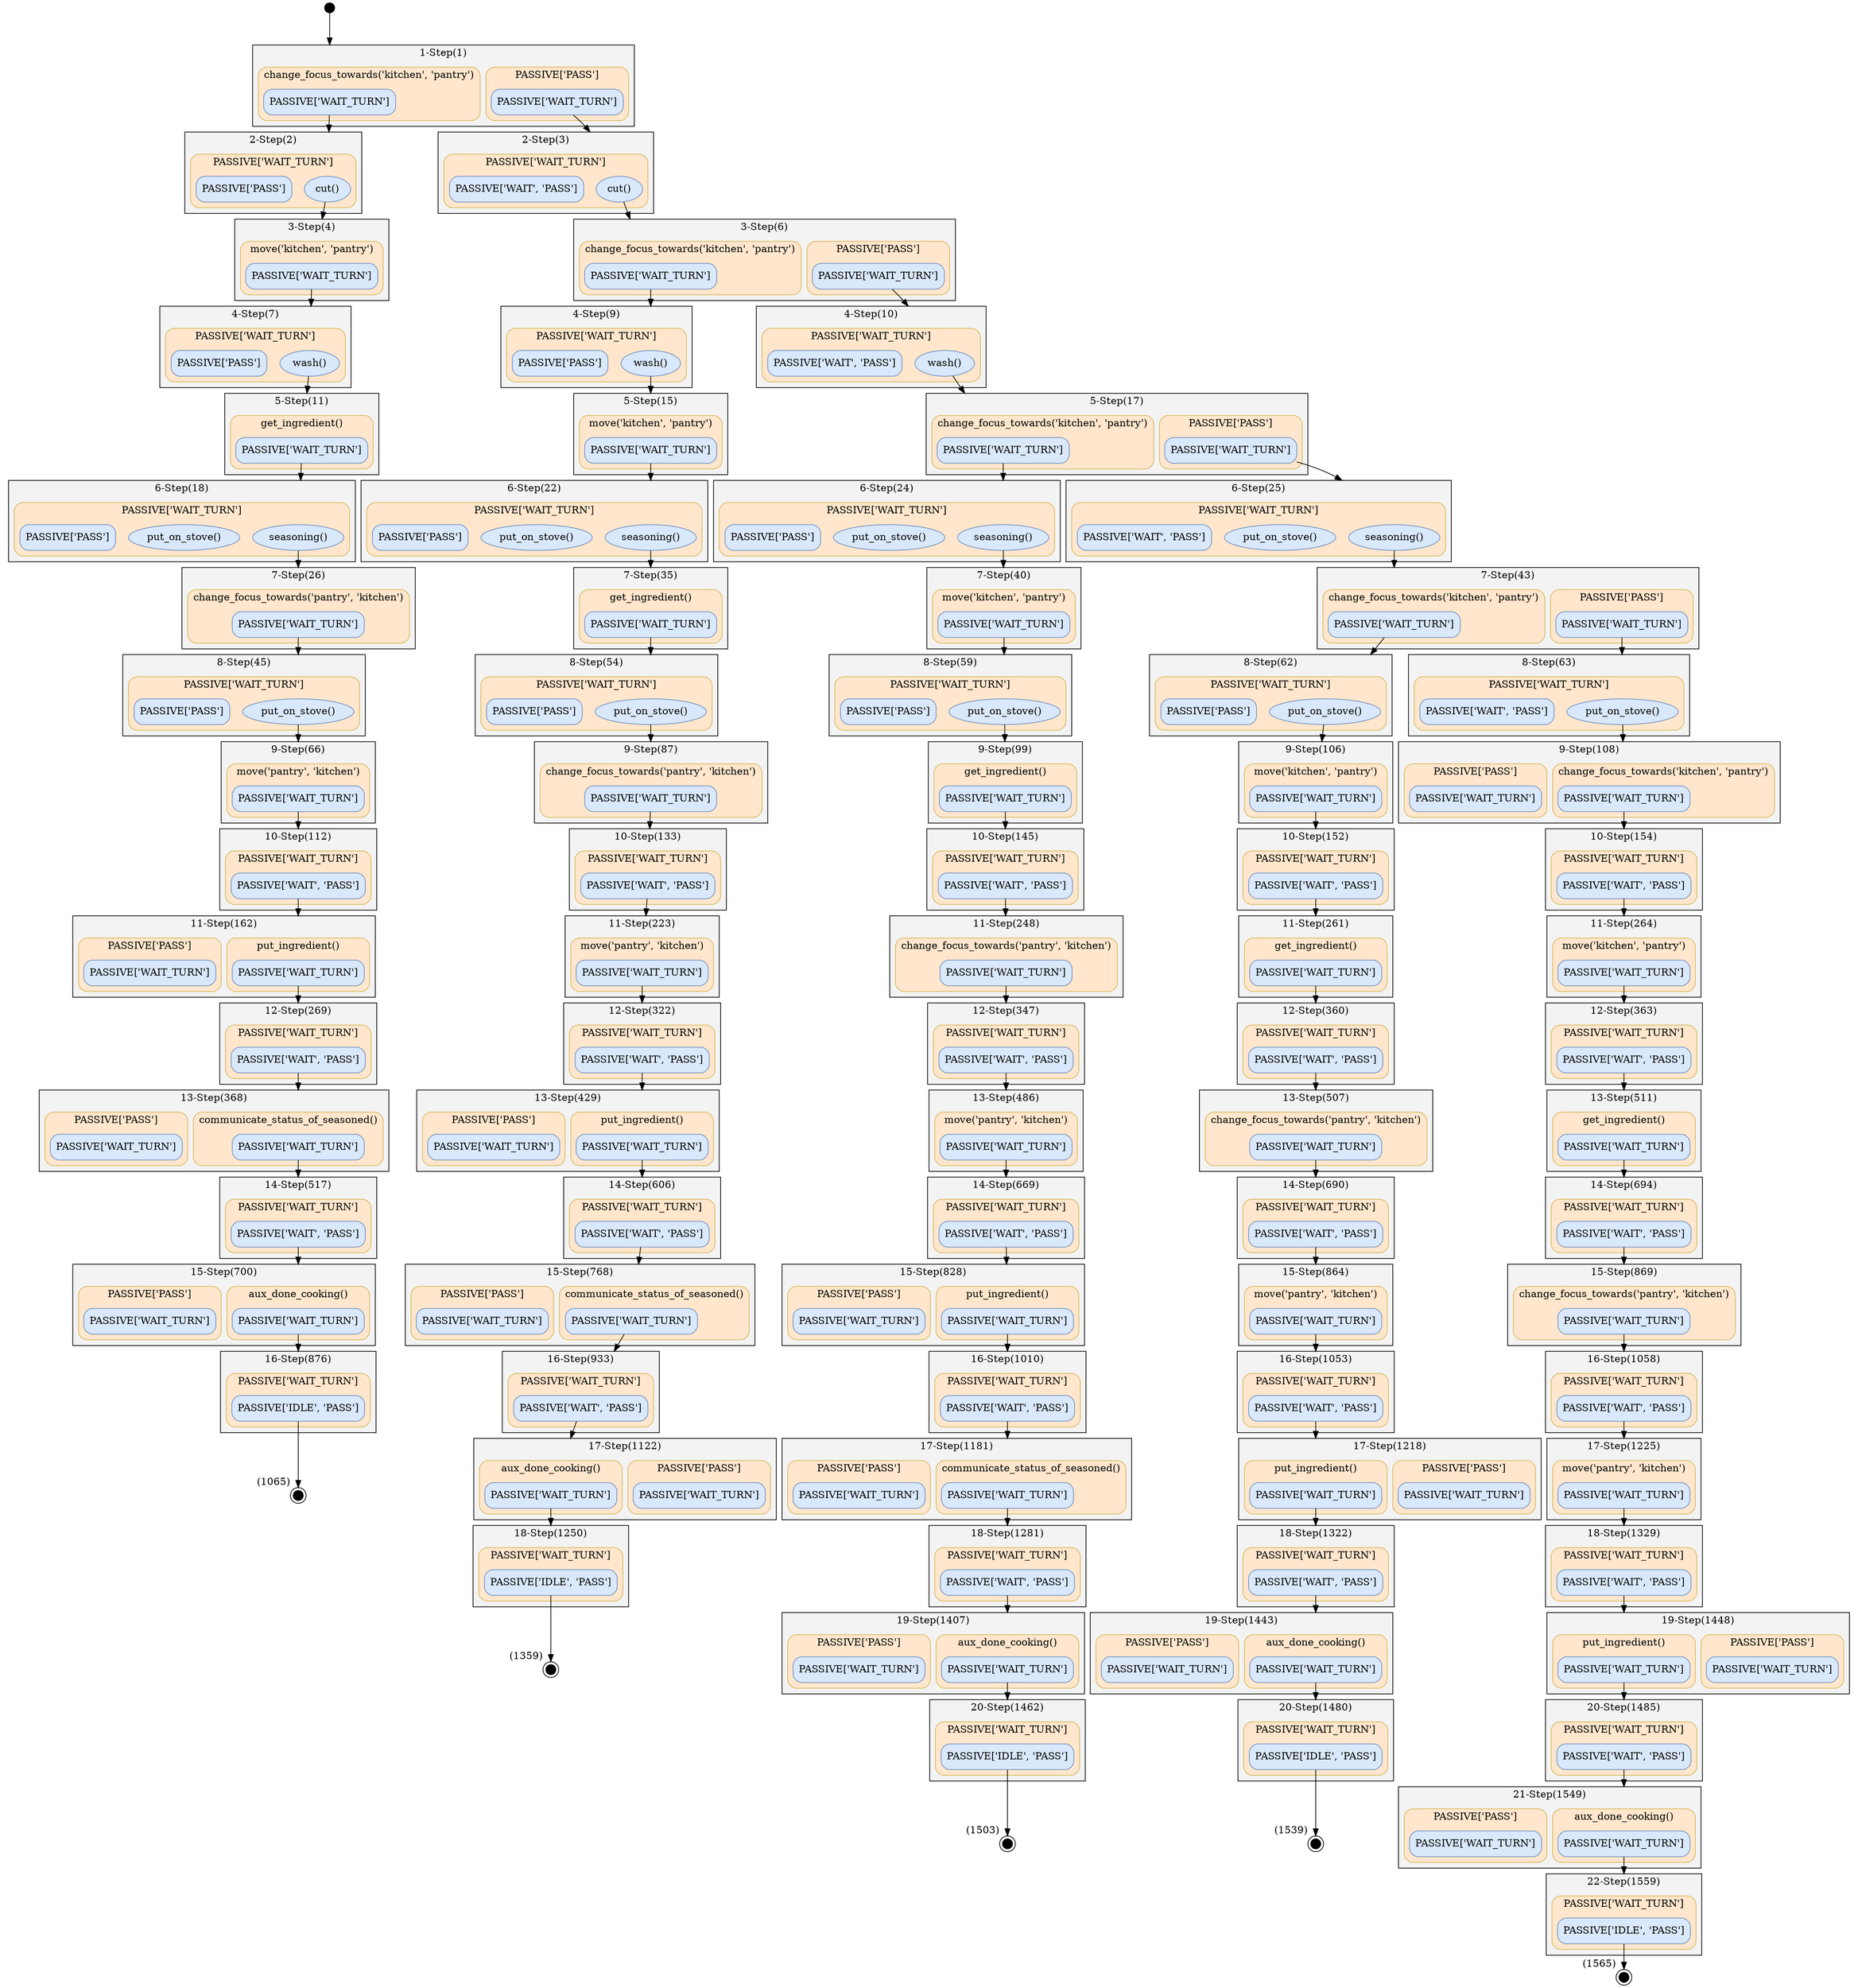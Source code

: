 digraph G {
	graph [nslimit=2 nslimit1=2 overlap=scale sep=5 splines=true]
	compound=true
	H3R2 [label="" color=black fixedsize=true shape=circle style=filled width=0.2]
	subgraph cluster_0 {
		bgcolor="#f3f3f3" label="1-Step(1)" style=solid
		subgraph cluster_1 {
			bgcolor="#FFE6CC" color="#D6B656" label="change_focus_towards('kitchen', 'pantry')" style=rounded
			H8R13 [label="PASSIVE['WAIT_TURN']" color="#6C8EBF" fillcolor="#DAE8FC" shape=box style="filled,solid,rounded"]
		}
		subgraph cluster_2 {
			bgcolor="#FFE6CC" color="#D6B656" label="PASSIVE['PASS']" style=rounded
			H14R13 [label="PASSIVE['WAIT_TURN']" color="#6C8EBF" fillcolor="#DAE8FC" shape=box style="filled,solid,rounded"]
		}
	}
	H3R2 -> H8R13 [lhead=cluster_0 minlen=2]
	subgraph cluster_3 {
		bgcolor="#f3f3f3" label="2-Step(2)" style=solid
		subgraph cluster_4 {
			bgcolor="#FFE6CC" color="#D6B656" label="PASSIVE['WAIT_TURN']" style=rounded
			H20R17 [label="cut()" color="#6C8EBF" fillcolor="#DAE8FC" shape=ellipse style="filled,solid,rounded"]
			H20R21 [label="PASSIVE['PASS']" color="#6C8EBF" fillcolor="#DAE8FC" shape=box style="filled,solid,rounded"]
		}
	}
	H8R13 -> H20R17 [lhead=cluster_3]
	subgraph cluster_5 {
		bgcolor="#f3f3f3" label="2-Step(3)" style=solid
		subgraph cluster_6 {
			bgcolor="#FFE6CC" color="#D6B656" label="PASSIVE['WAIT_TURN']" style=rounded
			H27R24 [label="cut()" color="#6C8EBF" fillcolor="#DAE8FC" shape=ellipse style="filled,solid,rounded"]
			H27R28 [label="PASSIVE['WAIT', 'PASS']" color="#6C8EBF" fillcolor="#DAE8FC" shape=box style="filled,solid,rounded"]
		}
	}
	H14R13 -> H27R24 [lhead=cluster_5]
	subgraph cluster_7 {
		bgcolor="#f3f3f3" label="3-Step(4)" style=solid
		subgraph cluster_8 {
			bgcolor="#FFE6CC" color="#D6B656" label="move('kitchen', 'pantry')" style=rounded
			H9R29 [label="PASSIVE['WAIT_TURN']" color="#6C8EBF" fillcolor="#DAE8FC" shape=box style="filled,solid,rounded"]
		}
	}
	H20R17 -> H9R29 [lhead=cluster_7]
	subgraph cluster_9 {
		bgcolor="#f3f3f3" label="3-Step(6)" style=solid
		subgraph cluster_10 {
			bgcolor="#FFE6CC" color="#D6B656" label="change_focus_towards('kitchen', 'pantry')" style=rounded
			H35R40 [label="PASSIVE['WAIT_TURN']" color="#6C8EBF" fillcolor="#DAE8FC" shape=box style="filled,solid,rounded"]
		}
		subgraph cluster_11 {
			bgcolor="#FFE6CC" color="#D6B656" label="PASSIVE['PASS']" style=rounded
			H41R40 [label="PASSIVE['WAIT_TURN']" color="#6C8EBF" fillcolor="#DAE8FC" shape=box style="filled,solid,rounded"]
		}
	}
	H27R24 -> H35R40 [lhead=cluster_9]
	subgraph cluster_12 {
		bgcolor="#f3f3f3" label="4-Step(7)" style=solid
		subgraph cluster_13 {
			bgcolor="#FFE6CC" color="#D6B656" label="PASSIVE['WAIT_TURN']" style=rounded
			H47R18 [label="wash()" color="#6C8EBF" fillcolor="#DAE8FC" shape=ellipse style="filled,solid,rounded"]
			H47R48 [label="PASSIVE['PASS']" color="#6C8EBF" fillcolor="#DAE8FC" shape=box style="filled,solid,rounded"]
		}
	}
	H9R29 -> H47R18 [lhead=cluster_12]
	subgraph cluster_14 {
		bgcolor="#f3f3f3" label="4-Step(9)" style=solid
		subgraph cluster_15 {
			bgcolor="#FFE6CC" color="#D6B656" label="PASSIVE['WAIT_TURN']" style=rounded
			H56R25 [label="wash()" color="#6C8EBF" fillcolor="#DAE8FC" shape=ellipse style="filled,solid,rounded"]
			H56R57 [label="PASSIVE['PASS']" color="#6C8EBF" fillcolor="#DAE8FC" shape=box style="filled,solid,rounded"]
		}
	}
	H35R40 -> H56R25 [lhead=cluster_14]
	subgraph cluster_16 {
		bgcolor="#f3f3f3" label="4-Step(10)" style=solid
		subgraph cluster_17 {
			bgcolor="#FFE6CC" color="#D6B656" label="PASSIVE['WAIT_TURN']" style=rounded
			H58R25 [label="wash()" color="#6C8EBF" fillcolor="#DAE8FC" shape=ellipse style="filled,solid,rounded"]
			H58R59 [label="PASSIVE['WAIT', 'PASS']" color="#6C8EBF" fillcolor="#DAE8FC" shape=box style="filled,solid,rounded"]
		}
	}
	H41R40 -> H58R25 [lhead=cluster_16]
	subgraph cluster_18 {
		bgcolor="#f3f3f3" label="5-Step(11)" style=solid
		subgraph cluster_19 {
			bgcolor="#FFE6CC" color="#D6B656" label="get_ingredient()" style=rounded
			H10R60 [label="PASSIVE['WAIT_TURN']" color="#6C8EBF" fillcolor="#DAE8FC" shape=box style="filled,solid,rounded"]
		}
	}
	H47R18 -> H10R60 [lhead=cluster_18]
	subgraph cluster_20 {
		bgcolor="#f3f3f3" label="5-Step(15)" style=solid
		subgraph cluster_21 {
			bgcolor="#FFE6CC" color="#D6B656" label="move('kitchen', 'pantry')" style=rounded
			H36R64 [label="PASSIVE['WAIT_TURN']" color="#6C8EBF" fillcolor="#DAE8FC" shape=box style="filled,solid,rounded"]
		}
	}
	H56R25 -> H36R64 [lhead=cluster_20]
	subgraph cluster_22 {
		bgcolor="#f3f3f3" label="5-Step(17)" style=solid
		subgraph cluster_23 {
			bgcolor="#FFE6CC" color="#D6B656" label="change_focus_towards('kitchen', 'pantry')" style=rounded
			H70R75 [label="PASSIVE['WAIT_TURN']" color="#6C8EBF" fillcolor="#DAE8FC" shape=box style="filled,solid,rounded"]
		}
		subgraph cluster_24 {
			bgcolor="#FFE6CC" color="#D6B656" label="PASSIVE['PASS']" style=rounded
			H76R75 [label="PASSIVE['WAIT_TURN']" color="#6C8EBF" fillcolor="#DAE8FC" shape=box style="filled,solid,rounded"]
		}
	}
	H58R25 -> H70R75 [lhead=cluster_22]
	subgraph cluster_25 {
		bgcolor="#f3f3f3" label="6-Step(18)" style=solid
		subgraph cluster_26 {
			bgcolor="#FFE6CC" color="#D6B656" label="PASSIVE['WAIT_TURN']" style=rounded
			H88R82 [label="seasoning()" color="#6C8EBF" fillcolor="#DAE8FC" shape=ellipse style="filled,solid,rounded"]
			H88R85 [label="put_on_stove()" color="#6C8EBF" fillcolor="#DAE8FC" shape=ellipse style="filled,solid,rounded"]
			H88R89 [label="PASSIVE['PASS']" color="#6C8EBF" fillcolor="#DAE8FC" shape=box style="filled,solid,rounded"]
		}
	}
	H10R60 -> H88R82 [lhead=cluster_25]
	subgraph cluster_27 {
		bgcolor="#f3f3f3" label="6-Step(22)" style=solid
		subgraph cluster_28 {
			bgcolor="#FFE6CC" color="#D6B656" label="PASSIVE['WAIT_TURN']" style=rounded
			H135R129 [label="seasoning()" color="#6C8EBF" fillcolor="#DAE8FC" shape=ellipse style="filled,solid,rounded"]
			H135R132 [label="put_on_stove()" color="#6C8EBF" fillcolor="#DAE8FC" shape=ellipse style="filled,solid,rounded"]
			H135R136 [label="PASSIVE['PASS']" color="#6C8EBF" fillcolor="#DAE8FC" shape=box style="filled,solid,rounded"]
		}
	}
	H36R64 -> H135R129 [lhead=cluster_27]
	subgraph cluster_29 {
		bgcolor="#f3f3f3" label="6-Step(24)" style=solid
		subgraph cluster_30 {
			bgcolor="#FFE6CC" color="#D6B656" label="PASSIVE['WAIT_TURN']" style=rounded
			H151R145 [label="seasoning()" color="#6C8EBF" fillcolor="#DAE8FC" shape=ellipse style="filled,solid,rounded"]
			H151R148 [label="put_on_stove()" color="#6C8EBF" fillcolor="#DAE8FC" shape=ellipse style="filled,solid,rounded"]
			H151R152 [label="PASSIVE['PASS']" color="#6C8EBF" fillcolor="#DAE8FC" shape=box style="filled,solid,rounded"]
		}
	}
	H70R75 -> H151R145 [lhead=cluster_29]
	subgraph cluster_31 {
		bgcolor="#f3f3f3" label="6-Step(25)" style=solid
		subgraph cluster_32 {
			bgcolor="#FFE6CC" color="#D6B656" label="PASSIVE['WAIT_TURN']" style=rounded
			H159R153 [label="seasoning()" color="#6C8EBF" fillcolor="#DAE8FC" shape=ellipse style="filled,solid,rounded"]
			H159R156 [label="put_on_stove()" color="#6C8EBF" fillcolor="#DAE8FC" shape=ellipse style="filled,solid,rounded"]
			H159R160 [label="PASSIVE['WAIT', 'PASS']" color="#6C8EBF" fillcolor="#DAE8FC" shape=box style="filled,solid,rounded"]
		}
	}
	H76R75 -> H159R153 [lhead=cluster_31]
	subgraph cluster_33 {
		bgcolor="#f3f3f3" label="7-Step(26)" style=solid
		subgraph cluster_34 {
			bgcolor="#FFE6CC" color="#D6B656" label="change_focus_towards('pantry', 'kitchen')" style=rounded
			H11R161 [label="PASSIVE['WAIT_TURN']" color="#6C8EBF" fillcolor="#DAE8FC" shape=box style="filled,solid,rounded"]
		}
	}
	H88R82 -> H11R161 [lhead=cluster_33]
	subgraph cluster_35 {
		bgcolor="#f3f3f3" label="7-Step(35)" style=solid
		subgraph cluster_36 {
			bgcolor="#FFE6CC" color="#D6B656" label="get_ingredient()" style=rounded
			H37R170 [label="PASSIVE['WAIT_TURN']" color="#6C8EBF" fillcolor="#DAE8FC" shape=box style="filled,solid,rounded"]
		}
	}
	H135R129 -> H37R170 [lhead=cluster_35]
	subgraph cluster_37 {
		bgcolor="#f3f3f3" label="7-Step(40)" style=solid
		subgraph cluster_38 {
			bgcolor="#FFE6CC" color="#D6B656" label="move('kitchen', 'pantry')" style=rounded
			H71R175 [label="PASSIVE['WAIT_TURN']" color="#6C8EBF" fillcolor="#DAE8FC" shape=box style="filled,solid,rounded"]
		}
	}
	H151R145 -> H71R175 [lhead=cluster_37]
	subgraph cluster_39 {
		bgcolor="#f3f3f3" label="7-Step(43)" style=solid
		subgraph cluster_40 {
			bgcolor="#FFE6CC" color="#D6B656" label="change_focus_towards('kitchen', 'pantry')" style=rounded
			H182R187 [label="PASSIVE['WAIT_TURN']" color="#6C8EBF" fillcolor="#DAE8FC" shape=box style="filled,solid,rounded"]
		}
		subgraph cluster_41 {
			bgcolor="#FFE6CC" color="#D6B656" label="PASSIVE['PASS']" style=rounded
			H188R187 [label="PASSIVE['WAIT_TURN']" color="#6C8EBF" fillcolor="#DAE8FC" shape=box style="filled,solid,rounded"]
		}
	}
	H159R153 -> H182R187 [lhead=cluster_39]
	subgraph cluster_42 {
		bgcolor="#f3f3f3" label="8-Step(45)" style=solid
		subgraph cluster_43 {
			bgcolor="#FFE6CC" color="#D6B656" label="PASSIVE['WAIT_TURN']" style=rounded
			H211R83 [label="put_on_stove()" color="#6C8EBF" fillcolor="#DAE8FC" shape=ellipse style="filled,solid,rounded"]
			H211R212 [label="PASSIVE['PASS']" color="#6C8EBF" fillcolor="#DAE8FC" shape=box style="filled,solid,rounded"]
		}
	}
	H11R161 -> H211R83 [lhead=cluster_42]
	subgraph cluster_44 {
		bgcolor="#f3f3f3" label="8-Step(54)" style=solid
		subgraph cluster_45 {
			bgcolor="#FFE6CC" color="#D6B656" label="PASSIVE['WAIT_TURN']" style=rounded
			H323R130 [label="put_on_stove()" color="#6C8EBF" fillcolor="#DAE8FC" shape=ellipse style="filled,solid,rounded"]
			H323R324 [label="PASSIVE['PASS']" color="#6C8EBF" fillcolor="#DAE8FC" shape=box style="filled,solid,rounded"]
		}
	}
	H37R170 -> H323R130 [lhead=cluster_44]
	subgraph cluster_46 {
		bgcolor="#f3f3f3" label="8-Step(59)" style=solid
		subgraph cluster_47 {
			bgcolor="#FFE6CC" color="#D6B656" label="PASSIVE['WAIT_TURN']" style=rounded
			H363R146 [label="put_on_stove()" color="#6C8EBF" fillcolor="#DAE8FC" shape=ellipse style="filled,solid,rounded"]
			H363R364 [label="PASSIVE['PASS']" color="#6C8EBF" fillcolor="#DAE8FC" shape=box style="filled,solid,rounded"]
		}
	}
	H71R175 -> H363R146 [lhead=cluster_46]
	subgraph cluster_48 {
		bgcolor="#f3f3f3" label="8-Step(62)" style=solid
		subgraph cluster_49 {
			bgcolor="#FFE6CC" color="#D6B656" label="PASSIVE['WAIT_TURN']" style=rounded
			H381R154 [label="put_on_stove()" color="#6C8EBF" fillcolor="#DAE8FC" shape=ellipse style="filled,solid,rounded"]
			H381R382 [label="PASSIVE['PASS']" color="#6C8EBF" fillcolor="#DAE8FC" shape=box style="filled,solid,rounded"]
		}
	}
	H182R187 -> H381R154 [lhead=cluster_48]
	subgraph cluster_50 {
		bgcolor="#f3f3f3" label="8-Step(63)" style=solid
		subgraph cluster_51 {
			bgcolor="#FFE6CC" color="#D6B656" label="PASSIVE['WAIT_TURN']" style=rounded
			H383R154 [label="put_on_stove()" color="#6C8EBF" fillcolor="#DAE8FC" shape=ellipse style="filled,solid,rounded"]
			H383R384 [label="PASSIVE['WAIT', 'PASS']" color="#6C8EBF" fillcolor="#DAE8FC" shape=box style="filled,solid,rounded"]
		}
	}
	H188R187 -> H383R154 [lhead=cluster_50]
	subgraph cluster_52 {
		bgcolor="#f3f3f3" label="9-Step(66)" style=solid
		subgraph cluster_53 {
			bgcolor="#FFE6CC" color="#D6B656" label="move('pantry', 'kitchen')" style=rounded
			H12R389 [label="PASSIVE['WAIT_TURN']" color="#6C8EBF" fillcolor="#DAE8FC" shape=box style="filled,solid,rounded"]
		}
	}
	H211R83 -> H12R389 [lhead=cluster_52]
	subgraph cluster_54 {
		bgcolor="#f3f3f3" label="9-Step(87)" style=solid
		subgraph cluster_55 {
			bgcolor="#FFE6CC" color="#D6B656" label="change_focus_towards('pantry', 'kitchen')" style=rounded
			H38R410 [label="PASSIVE['WAIT_TURN']" color="#6C8EBF" fillcolor="#DAE8FC" shape=box style="filled,solid,rounded"]
		}
	}
	H323R130 -> H38R410 [lhead=cluster_54]
	subgraph cluster_56 {
		bgcolor="#f3f3f3" label="9-Step(99)" style=solid
		subgraph cluster_57 {
			bgcolor="#FFE6CC" color="#D6B656" label="get_ingredient()" style=rounded
			H72R422 [label="PASSIVE['WAIT_TURN']" color="#6C8EBF" fillcolor="#DAE8FC" shape=box style="filled,solid,rounded"]
		}
	}
	H363R146 -> H72R422 [lhead=cluster_56]
	subgraph cluster_58 {
		bgcolor="#f3f3f3" label="9-Step(106)" style=solid
		subgraph cluster_59 {
			bgcolor="#FFE6CC" color="#D6B656" label="move('kitchen', 'pantry')" style=rounded
			H183R429 [label="PASSIVE['WAIT_TURN']" color="#6C8EBF" fillcolor="#DAE8FC" shape=box style="filled,solid,rounded"]
		}
	}
	H381R154 -> H183R429 [lhead=cluster_58]
	subgraph cluster_60 {
		bgcolor="#f3f3f3" label="9-Step(108)" style=solid
		subgraph cluster_61 {
			bgcolor="#FFE6CC" color="#D6B656" label="change_focus_towards('kitchen', 'pantry')" style=rounded
			H435R440 [label="PASSIVE['WAIT_TURN']" color="#6C8EBF" fillcolor="#DAE8FC" shape=box style="filled,solid,rounded"]
		}
		subgraph cluster_62 {
			bgcolor="#FFE6CC" color="#D6B656" label="PASSIVE['PASS']" style=rounded
			H441R440 [label="PASSIVE['WAIT_TURN']" color="#6C8EBF" fillcolor="#DAE8FC" shape=box style="filled,solid,rounded"]
		}
	}
	H383R154 -> H435R440 [lhead=cluster_60]
	subgraph cluster_63 {
		bgcolor="#f3f3f3" label="10-Step(112)" style=solid
		subgraph cluster_64 {
			bgcolor="#FFE6CC" color="#D6B656" label="PASSIVE['WAIT_TURN']" style=rounded
			H456R457 [label="PASSIVE['WAIT', 'PASS']" color="#6C8EBF" fillcolor="#DAE8FC" shape=box style="filled,solid,rounded"]
		}
	}
	H12R389 -> H456R457 [lhead=cluster_63]
	subgraph cluster_65 {
		bgcolor="#f3f3f3" label="10-Step(133)" style=solid
		subgraph cluster_66 {
			bgcolor="#FFE6CC" color="#D6B656" label="PASSIVE['WAIT_TURN']" style=rounded
			H599R598 [label="PASSIVE['WAIT', 'PASS']" color="#6C8EBF" fillcolor="#DAE8FC" shape=box style="filled,solid,rounded"]
		}
	}
	H38R410 -> H599R598 [lhead=cluster_65]
	subgraph cluster_67 {
		bgcolor="#f3f3f3" label="10-Step(145)" style=solid
		subgraph cluster_68 {
			bgcolor="#FFE6CC" color="#D6B656" label="PASSIVE['WAIT_TURN']" style=rounded
			H705R704 [label="PASSIVE['WAIT', 'PASS']" color="#6C8EBF" fillcolor="#DAE8FC" shape=box style="filled,solid,rounded"]
		}
	}
	H72R422 -> H705R704 [lhead=cluster_67]
	subgraph cluster_69 {
		bgcolor="#f3f3f3" label="10-Step(152)" style=solid
		subgraph cluster_70 {
			bgcolor="#FFE6CC" color="#D6B656" label="PASSIVE['WAIT_TURN']" style=rounded
			H760R759 [label="PASSIVE['WAIT', 'PASS']" color="#6C8EBF" fillcolor="#DAE8FC" shape=box style="filled,solid,rounded"]
		}
	}
	H183R429 -> H760R759 [lhead=cluster_69]
	subgraph cluster_71 {
		bgcolor="#f3f3f3" label="10-Step(154)" style=solid
		subgraph cluster_72 {
			bgcolor="#FFE6CC" color="#D6B656" label="PASSIVE['WAIT_TURN']" style=rounded
			H765R764 [label="PASSIVE['WAIT', 'PASS']" color="#6C8EBF" fillcolor="#DAE8FC" shape=box style="filled,solid,rounded"]
		}
	}
	H435R440 -> H765R764 [lhead=cluster_71]
	subgraph cluster_73 {
		bgcolor="#f3f3f3" label="11-Step(162)" style=solid
		subgraph cluster_74 {
			bgcolor="#FFE6CC" color="#D6B656" label="put_ingredient()" style=rounded
			H785R786 [label="PASSIVE['WAIT_TURN']" color="#6C8EBF" fillcolor="#DAE8FC" shape=box style="filled,solid,rounded"]
		}
		subgraph cluster_75 {
			bgcolor="#FFE6CC" color="#D6B656" label="PASSIVE['PASS']" style=rounded
			H787R786 [label="PASSIVE['WAIT_TURN']" color="#6C8EBF" fillcolor="#DAE8FC" shape=box style="filled,solid,rounded"]
		}
	}
	H456R457 -> H785R786 [lhead=cluster_73]
	subgraph cluster_76 {
		bgcolor="#f3f3f3" label="11-Step(223)" style=solid
		subgraph cluster_77 {
			bgcolor="#FFE6CC" color="#D6B656" label="move('pantry', 'kitchen')" style=rounded
			H39R968 [label="PASSIVE['WAIT_TURN']" color="#6C8EBF" fillcolor="#DAE8FC" shape=box style="filled,solid,rounded"]
		}
	}
	H599R598 -> H39R968 [lhead=cluster_76]
	subgraph cluster_78 {
		bgcolor="#f3f3f3" label="11-Step(248)" style=solid
		subgraph cluster_79 {
			bgcolor="#FFE6CC" color="#D6B656" label="change_focus_towards('pantry', 'kitchen')" style=rounded
			H73R993 [label="PASSIVE['WAIT_TURN']" color="#6C8EBF" fillcolor="#DAE8FC" shape=box style="filled,solid,rounded"]
		}
	}
	H705R704 -> H73R993 [lhead=cluster_78]
	subgraph cluster_80 {
		bgcolor="#f3f3f3" label="11-Step(261)" style=solid
		subgraph cluster_81 {
			bgcolor="#FFE6CC" color="#D6B656" label="get_ingredient()" style=rounded
			H184R1006 [label="PASSIVE['WAIT_TURN']" color="#6C8EBF" fillcolor="#DAE8FC" shape=box style="filled,solid,rounded"]
		}
	}
	H760R759 -> H184R1006 [lhead=cluster_80]
	subgraph cluster_82 {
		bgcolor="#f3f3f3" label="11-Step(264)" style=solid
		subgraph cluster_83 {
			bgcolor="#FFE6CC" color="#D6B656" label="move('kitchen', 'pantry')" style=rounded
			H436R1009 [label="PASSIVE['WAIT_TURN']" color="#6C8EBF" fillcolor="#DAE8FC" shape=box style="filled,solid,rounded"]
		}
	}
	H765R764 -> H436R1009 [lhead=cluster_82]
	subgraph cluster_84 {
		bgcolor="#f3f3f3" label="12-Step(269)" style=solid
		subgraph cluster_85 {
			bgcolor="#FFE6CC" color="#D6B656" label="PASSIVE['WAIT_TURN']" style=rounded
			H1015R1016 [label="PASSIVE['WAIT', 'PASS']" color="#6C8EBF" fillcolor="#DAE8FC" shape=box style="filled,solid,rounded"]
		}
	}
	H785R786 -> H1015R1016 [lhead=cluster_84]
	subgraph cluster_86 {
		bgcolor="#f3f3f3" label="12-Step(322)" style=solid
		subgraph cluster_87 {
			bgcolor="#FFE6CC" color="#D6B656" label="PASSIVE['WAIT_TURN']" style=rounded
			H1187R1188 [label="PASSIVE['WAIT', 'PASS']" color="#6C8EBF" fillcolor="#DAE8FC" shape=box style="filled,solid,rounded"]
		}
	}
	H39R968 -> H1187R1188 [lhead=cluster_86]
	subgraph cluster_88 {
		bgcolor="#f3f3f3" label="12-Step(347)" style=solid
		subgraph cluster_89 {
			bgcolor="#FFE6CC" color="#D6B656" label="PASSIVE['WAIT_TURN']" style=rounded
			H1323R1322 [label="PASSIVE['WAIT', 'PASS']" color="#6C8EBF" fillcolor="#DAE8FC" shape=box style="filled,solid,rounded"]
		}
	}
	H73R993 -> H1323R1322 [lhead=cluster_88]
	subgraph cluster_90 {
		bgcolor="#f3f3f3" label="12-Step(360)" style=solid
		subgraph cluster_91 {
			bgcolor="#FFE6CC" color="#D6B656" label="PASSIVE['WAIT_TURN']" style=rounded
			H1428R1427 [label="PASSIVE['WAIT', 'PASS']" color="#6C8EBF" fillcolor="#DAE8FC" shape=box style="filled,solid,rounded"]
		}
	}
	H184R1006 -> H1428R1427 [lhead=cluster_90]
	subgraph cluster_92 {
		bgcolor="#f3f3f3" label="12-Step(363)" style=solid
		subgraph cluster_93 {
			bgcolor="#FFE6CC" color="#D6B656" label="PASSIVE['WAIT_TURN']" style=rounded
			H1435R1434 [label="PASSIVE['WAIT', 'PASS']" color="#6C8EBF" fillcolor="#DAE8FC" shape=box style="filled,solid,rounded"]
		}
	}
	H436R1009 -> H1435R1434 [lhead=cluster_92]
	subgraph cluster_94 {
		bgcolor="#f3f3f3" label="13-Step(368)" style=solid
		subgraph cluster_95 {
			bgcolor="#FFE6CC" color="#D6B656" label="communicate_status_of_seasoned()" style=rounded
			H1446R1448 [label="PASSIVE['WAIT_TURN']" color="#6C8EBF" fillcolor="#DAE8FC" shape=box style="filled,solid,rounded"]
		}
		subgraph cluster_96 {
			bgcolor="#FFE6CC" color="#D6B656" label="PASSIVE['PASS']" style=rounded
			H1449R1448 [label="PASSIVE['WAIT_TURN']" color="#6C8EBF" fillcolor="#DAE8FC" shape=box style="filled,solid,rounded"]
		}
	}
	H1015R1016 -> H1446R1448 [lhead=cluster_94]
	subgraph cluster_97 {
		bgcolor="#f3f3f3" label="13-Step(429)" style=solid
		subgraph cluster_98 {
			bgcolor="#FFE6CC" color="#D6B656" label="put_ingredient()" style=rounded
			H1605R1606 [label="PASSIVE['WAIT_TURN']" color="#6C8EBF" fillcolor="#DAE8FC" shape=box style="filled,solid,rounded"]
		}
		subgraph cluster_99 {
			bgcolor="#FFE6CC" color="#D6B656" label="PASSIVE['PASS']" style=rounded
			H1607R1606 [label="PASSIVE['WAIT_TURN']" color="#6C8EBF" fillcolor="#DAE8FC" shape=box style="filled,solid,rounded"]
		}
	}
	H1187R1188 -> H1605R1606 [lhead=cluster_97]
	subgraph cluster_100 {
		bgcolor="#f3f3f3" label="13-Step(486)" style=solid
		subgraph cluster_101 {
			bgcolor="#FFE6CC" color="#D6B656" label="move('pantry', 'kitchen')" style=rounded
			H74R1776 [label="PASSIVE['WAIT_TURN']" color="#6C8EBF" fillcolor="#DAE8FC" shape=box style="filled,solid,rounded"]
		}
	}
	H1323R1322 -> H74R1776 [lhead=cluster_100]
	subgraph cluster_102 {
		bgcolor="#f3f3f3" label="13-Step(507)" style=solid
		subgraph cluster_103 {
			bgcolor="#FFE6CC" color="#D6B656" label="change_focus_towards('pantry', 'kitchen')" style=rounded
			H185R1797 [label="PASSIVE['WAIT_TURN']" color="#6C8EBF" fillcolor="#DAE8FC" shape=box style="filled,solid,rounded"]
		}
	}
	H1428R1427 -> H185R1797 [lhead=cluster_102]
	subgraph cluster_104 {
		bgcolor="#f3f3f3" label="13-Step(511)" style=solid
		subgraph cluster_105 {
			bgcolor="#FFE6CC" color="#D6B656" label="get_ingredient()" style=rounded
			H437R1801 [label="PASSIVE['WAIT_TURN']" color="#6C8EBF" fillcolor="#DAE8FC" shape=box style="filled,solid,rounded"]
		}
	}
	H1435R1434 -> H437R1801 [lhead=cluster_104]
	subgraph cluster_106 {
		bgcolor="#f3f3f3" label="14-Step(517)" style=solid
		subgraph cluster_107 {
			bgcolor="#FFE6CC" color="#D6B656" label="PASSIVE['WAIT_TURN']" style=rounded
			H1808R1809 [label="PASSIVE['WAIT', 'PASS']" color="#6C8EBF" fillcolor="#DAE8FC" shape=box style="filled,solid,rounded"]
		}
	}
	H1446R1448 -> H1808R1809 [lhead=cluster_106]
	subgraph cluster_108 {
		bgcolor="#f3f3f3" label="14-Step(606)" style=solid
		subgraph cluster_109 {
			bgcolor="#FFE6CC" color="#D6B656" label="PASSIVE['WAIT_TURN']" style=rounded
			H2054R2055 [label="PASSIVE['WAIT', 'PASS']" color="#6C8EBF" fillcolor="#DAE8FC" shape=box style="filled,solid,rounded"]
		}
	}
	H1605R1606 -> H2054R2055 [lhead=cluster_108]
	subgraph cluster_110 {
		bgcolor="#f3f3f3" label="14-Step(669)" style=solid
		subgraph cluster_111 {
			bgcolor="#FFE6CC" color="#D6B656" label="PASSIVE['WAIT_TURN']" style=rounded
			H2244R2245 [label="PASSIVE['WAIT', 'PASS']" color="#6C8EBF" fillcolor="#DAE8FC" shape=box style="filled,solid,rounded"]
		}
	}
	H74R1776 -> H2244R2245 [lhead=cluster_110]
	subgraph cluster_112 {
		bgcolor="#f3f3f3" label="14-Step(690)" style=solid
		subgraph cluster_113 {
			bgcolor="#FFE6CC" color="#D6B656" label="PASSIVE['WAIT_TURN']" style=rounded
			H2332R2331 [label="PASSIVE['WAIT', 'PASS']" color="#6C8EBF" fillcolor="#DAE8FC" shape=box style="filled,solid,rounded"]
		}
	}
	H185R1797 -> H2332R2331 [lhead=cluster_112]
	subgraph cluster_114 {
		bgcolor="#f3f3f3" label="14-Step(694)" style=solid
		subgraph cluster_115 {
			bgcolor="#FFE6CC" color="#D6B656" label="PASSIVE['WAIT_TURN']" style=rounded
			H2341R2340 [label="PASSIVE['WAIT', 'PASS']" color="#6C8EBF" fillcolor="#DAE8FC" shape=box style="filled,solid,rounded"]
		}
	}
	H437R1801 -> H2341R2340 [lhead=cluster_114]
	subgraph cluster_116 {
		bgcolor="#f3f3f3" label="15-Step(700)" style=solid
		subgraph cluster_117 {
			bgcolor="#FFE6CC" color="#D6B656" label="aux_done_cooking()" style=rounded
			H2353R2354 [label="PASSIVE['WAIT_TURN']" color="#6C8EBF" fillcolor="#DAE8FC" shape=box style="filled,solid,rounded"]
		}
		subgraph cluster_118 {
			bgcolor="#FFE6CC" color="#D6B656" label="PASSIVE['PASS']" style=rounded
			H2355R2354 [label="PASSIVE['WAIT_TURN']" color="#6C8EBF" fillcolor="#DAE8FC" shape=box style="filled,solid,rounded"]
		}
	}
	H1808R1809 -> H2353R2354 [lhead=cluster_116]
	subgraph cluster_119 {
		bgcolor="#f3f3f3" label="15-Step(768)" style=solid
		subgraph cluster_120 {
			bgcolor="#FFE6CC" color="#D6B656" label="communicate_status_of_seasoned()" style=rounded
			H2512R2514 [label="PASSIVE['WAIT_TURN']" color="#6C8EBF" fillcolor="#DAE8FC" shape=box style="filled,solid,rounded"]
		}
		subgraph cluster_121 {
			bgcolor="#FFE6CC" color="#D6B656" label="PASSIVE['PASS']" style=rounded
			H2515R2514 [label="PASSIVE['WAIT_TURN']" color="#6C8EBF" fillcolor="#DAE8FC" shape=box style="filled,solid,rounded"]
		}
	}
	H2054R2055 -> H2512R2514 [lhead=cluster_119]
	subgraph cluster_122 {
		bgcolor="#f3f3f3" label="15-Step(828)" style=solid
		subgraph cluster_123 {
			bgcolor="#FFE6CC" color="#D6B656" label="put_ingredient()" style=rounded
			H2693R2694 [label="PASSIVE['WAIT_TURN']" color="#6C8EBF" fillcolor="#DAE8FC" shape=box style="filled,solid,rounded"]
		}
		subgraph cluster_124 {
			bgcolor="#FFE6CC" color="#D6B656" label="PASSIVE['PASS']" style=rounded
			H2695R2694 [label="PASSIVE['WAIT_TURN']" color="#6C8EBF" fillcolor="#DAE8FC" shape=box style="filled,solid,rounded"]
		}
	}
	H2244R2245 -> H2693R2694 [lhead=cluster_122]
	subgraph cluster_125 {
		bgcolor="#f3f3f3" label="15-Step(864)" style=solid
		subgraph cluster_126 {
			bgcolor="#FFE6CC" color="#D6B656" label="move('pantry', 'kitchen')" style=rounded
			H186R2801 [label="PASSIVE['WAIT_TURN']" color="#6C8EBF" fillcolor="#DAE8FC" shape=box style="filled,solid,rounded"]
		}
	}
	H2332R2331 -> H186R2801 [lhead=cluster_125]
	subgraph cluster_127 {
		bgcolor="#f3f3f3" label="15-Step(869)" style=solid
		subgraph cluster_128 {
			bgcolor="#FFE6CC" color="#D6B656" label="change_focus_towards('pantry', 'kitchen')" style=rounded
			H438R2806 [label="PASSIVE['WAIT_TURN']" color="#6C8EBF" fillcolor="#DAE8FC" shape=box style="filled,solid,rounded"]
		}
	}
	H2341R2340 -> H438R2806 [lhead=cluster_127]
	subgraph cluster_129 {
		bgcolor="#f3f3f3" label="16-Step(876)" style=solid
		subgraph cluster_130 {
			bgcolor="#FFE6CC" color="#D6B656" label="PASSIVE['WAIT_TURN']" style=rounded
			H2814R2813 [label="PASSIVE['IDLE', 'PASS']" color="#6C8EBF" fillcolor="#DAE8FC" shape=box style="filled,solid,rounded"]
		}
	}
	H2353R2354 -> H2814R2813 [lhead=cluster_129]
	subgraph cluster_131 {
		bgcolor="#f3f3f3" label="16-Step(933)" style=solid
		subgraph cluster_132 {
			bgcolor="#FFE6CC" color="#D6B656" label="PASSIVE['WAIT_TURN']" style=rounded
			H2960R2961 [label="PASSIVE['WAIT', 'PASS']" color="#6C8EBF" fillcolor="#DAE8FC" shape=box style="filled,solid,rounded"]
		}
	}
	H2512R2514 -> H2960R2961 [lhead=cluster_131]
	subgraph cluster_133 {
		bgcolor="#f3f3f3" label="16-Step(1010)" style=solid
		subgraph cluster_134 {
			bgcolor="#FFE6CC" color="#D6B656" label="PASSIVE['WAIT_TURN']" style=rounded
			H3172R3173 [label="PASSIVE['WAIT', 'PASS']" color="#6C8EBF" fillcolor="#DAE8FC" shape=box style="filled,solid,rounded"]
		}
	}
	H2693R2694 -> H3172R3173 [lhead=cluster_133]
	subgraph cluster_135 {
		bgcolor="#f3f3f3" label="16-Step(1053)" style=solid
		subgraph cluster_136 {
			bgcolor="#FFE6CC" color="#D6B656" label="PASSIVE['WAIT_TURN']" style=rounded
			H3300R3301 [label="PASSIVE['WAIT', 'PASS']" color="#6C8EBF" fillcolor="#DAE8FC" shape=box style="filled,solid,rounded"]
		}
	}
	H186R2801 -> H3300R3301 [lhead=cluster_135]
	subgraph cluster_137 {
		bgcolor="#f3f3f3" label="16-Step(1058)" style=solid
		subgraph cluster_138 {
			bgcolor="#FFE6CC" color="#D6B656" label="PASSIVE['WAIT_TURN']" style=rounded
			H3314R3313 [label="PASSIVE['WAIT', 'PASS']" color="#6C8EBF" fillcolor="#DAE8FC" shape=box style="filled,solid,rounded"]
		}
	}
	H438R2806 -> H3314R3313 [lhead=cluster_137]
	f_H3332R3333 [label="" color=black fixedsize=true shape=doublecircle style=filled width=0.2 xlabel="(1065)"]
	H2814R2813 -> f_H3332R3333
	subgraph cluster_139 {
		bgcolor="#f3f3f3" label="17-Step(1122)" style=solid
		subgraph cluster_140 {
			bgcolor="#FFE6CC" color="#D6B656" label="aux_done_cooking()" style=rounded
			H3455R3456 [label="PASSIVE['WAIT_TURN']" color="#6C8EBF" fillcolor="#DAE8FC" shape=box style="filled,solid,rounded"]
		}
		subgraph cluster_141 {
			bgcolor="#FFE6CC" color="#D6B656" label="PASSIVE['PASS']" style=rounded
			H3457R3456 [label="PASSIVE['WAIT_TURN']" color="#6C8EBF" fillcolor="#DAE8FC" shape=box style="filled,solid,rounded"]
		}
	}
	H2960R2961 -> H3455R3456 [lhead=cluster_139]
	subgraph cluster_142 {
		bgcolor="#f3f3f3" label="17-Step(1181)" style=solid
		subgraph cluster_143 {
			bgcolor="#FFE6CC" color="#D6B656" label="communicate_status_of_seasoned()" style=rounded
			H3597R3599 [label="PASSIVE['WAIT_TURN']" color="#6C8EBF" fillcolor="#DAE8FC" shape=box style="filled,solid,rounded"]
		}
		subgraph cluster_144 {
			bgcolor="#FFE6CC" color="#D6B656" label="PASSIVE['PASS']" style=rounded
			H3600R3599 [label="PASSIVE['WAIT_TURN']" color="#6C8EBF" fillcolor="#DAE8FC" shape=box style="filled,solid,rounded"]
		}
	}
	H3172R3173 -> H3597R3599 [lhead=cluster_142]
	subgraph cluster_145 {
		bgcolor="#f3f3f3" label="17-Step(1218)" style=solid
		subgraph cluster_146 {
			bgcolor="#FFE6CC" color="#D6B656" label="put_ingredient()" style=rounded
			H3728R3729 [label="PASSIVE['WAIT_TURN']" color="#6C8EBF" fillcolor="#DAE8FC" shape=box style="filled,solid,rounded"]
		}
		subgraph cluster_147 {
			bgcolor="#FFE6CC" color="#D6B656" label="PASSIVE['PASS']" style=rounded
			H3730R3729 [label="PASSIVE['WAIT_TURN']" color="#6C8EBF" fillcolor="#DAE8FC" shape=box style="filled,solid,rounded"]
		}
	}
	H3300R3301 -> H3728R3729 [lhead=cluster_145]
	subgraph cluster_148 {
		bgcolor="#f3f3f3" label="17-Step(1225)" style=solid
		subgraph cluster_149 {
			bgcolor="#FFE6CC" color="#D6B656" label="move('pantry', 'kitchen')" style=rounded
			H439R3749 [label="PASSIVE['WAIT_TURN']" color="#6C8EBF" fillcolor="#DAE8FC" shape=box style="filled,solid,rounded"]
		}
	}
	H3314R3313 -> H439R3749 [lhead=cluster_148]
	subgraph cluster_150 {
		bgcolor="#f3f3f3" label="18-Step(1250)" style=solid
		subgraph cluster_151 {
			bgcolor="#FFE6CC" color="#D6B656" label="PASSIVE['WAIT_TURN']" style=rounded
			H3812R3811 [label="PASSIVE['IDLE', 'PASS']" color="#6C8EBF" fillcolor="#DAE8FC" shape=box style="filled,solid,rounded"]
		}
	}
	H3455R3456 -> H3812R3811 [lhead=cluster_150]
	subgraph cluster_152 {
		bgcolor="#f3f3f3" label="18-Step(1281)" style=solid
		subgraph cluster_153 {
			bgcolor="#FFE6CC" color="#D6B656" label="PASSIVE['WAIT_TURN']" style=rounded
			H3882R3883 [label="PASSIVE['WAIT', 'PASS']" color="#6C8EBF" fillcolor="#DAE8FC" shape=box style="filled,solid,rounded"]
		}
	}
	H3597R3599 -> H3882R3883 [lhead=cluster_152]
	subgraph cluster_154 {
		bgcolor="#f3f3f3" label="18-Step(1322)" style=solid
		subgraph cluster_155 {
			bgcolor="#FFE6CC" color="#D6B656" label="PASSIVE['WAIT_TURN']" style=rounded
			H3996R3997 [label="PASSIVE['WAIT', 'PASS']" color="#6C8EBF" fillcolor="#DAE8FC" shape=box style="filled,solid,rounded"]
		}
	}
	H3728R3729 -> H3996R3997 [lhead=cluster_154]
	subgraph cluster_156 {
		bgcolor="#f3f3f3" label="18-Step(1329)" style=solid
		subgraph cluster_157 {
			bgcolor="#FFE6CC" color="#D6B656" label="PASSIVE['WAIT_TURN']" style=rounded
			H4017R4018 [label="PASSIVE['WAIT', 'PASS']" color="#6C8EBF" fillcolor="#DAE8FC" shape=box style="filled,solid,rounded"]
		}
	}
	H439R3749 -> H4017R4018 [lhead=cluster_156]
	f_H4088R4089 [label="" color=black fixedsize=true shape=doublecircle style=filled width=0.2 xlabel="(1359)"]
	H3812R3811 -> f_H4088R4089
	subgraph cluster_158 {
		bgcolor="#f3f3f3" label="19-Step(1407)" style=solid
		subgraph cluster_159 {
			bgcolor="#FFE6CC" color="#D6B656" label="aux_done_cooking()" style=rounded
			H4186R4187 [label="PASSIVE['WAIT_TURN']" color="#6C8EBF" fillcolor="#DAE8FC" shape=box style="filled,solid,rounded"]
		}
		subgraph cluster_160 {
			bgcolor="#FFE6CC" color="#D6B656" label="PASSIVE['PASS']" style=rounded
			H4188R4187 [label="PASSIVE['WAIT_TURN']" color="#6C8EBF" fillcolor="#DAE8FC" shape=box style="filled,solid,rounded"]
		}
	}
	H3882R3883 -> H4186R4187 [lhead=cluster_158]
	subgraph cluster_161 {
		bgcolor="#f3f3f3" label="19-Step(1443)" style=solid
		subgraph cluster_162 {
			bgcolor="#FFE6CC" color="#D6B656" label="aux_done_cooking()" style=rounded
			H4276R4277 [label="PASSIVE['WAIT_TURN']" color="#6C8EBF" fillcolor="#DAE8FC" shape=box style="filled,solid,rounded"]
		}
		subgraph cluster_163 {
			bgcolor="#FFE6CC" color="#D6B656" label="PASSIVE['PASS']" style=rounded
			H4278R4277 [label="PASSIVE['WAIT_TURN']" color="#6C8EBF" fillcolor="#DAE8FC" shape=box style="filled,solid,rounded"]
		}
	}
	H3996R3997 -> H4276R4277 [lhead=cluster_161]
	subgraph cluster_164 {
		bgcolor="#f3f3f3" label="19-Step(1448)" style=solid
		subgraph cluster_165 {
			bgcolor="#FFE6CC" color="#D6B656" label="put_ingredient()" style=rounded
			H4291R4292 [label="PASSIVE['WAIT_TURN']" color="#6C8EBF" fillcolor="#DAE8FC" shape=box style="filled,solid,rounded"]
		}
		subgraph cluster_166 {
			bgcolor="#FFE6CC" color="#D6B656" label="PASSIVE['PASS']" style=rounded
			H4293R4292 [label="PASSIVE['WAIT_TURN']" color="#6C8EBF" fillcolor="#DAE8FC" shape=box style="filled,solid,rounded"]
		}
	}
	H4017R4018 -> H4291R4292 [lhead=cluster_164]
	subgraph cluster_167 {
		bgcolor="#f3f3f3" label="20-Step(1462)" style=solid
		subgraph cluster_168 {
			bgcolor="#FFE6CC" color="#D6B656" label="PASSIVE['WAIT_TURN']" style=rounded
			H4336R4335 [label="PASSIVE['IDLE', 'PASS']" color="#6C8EBF" fillcolor="#DAE8FC" shape=box style="filled,solid,rounded"]
		}
	}
	H4186R4187 -> H4336R4335 [lhead=cluster_167]
	subgraph cluster_169 {
		bgcolor="#f3f3f3" label="20-Step(1480)" style=solid
		subgraph cluster_170 {
			bgcolor="#FFE6CC" color="#D6B656" label="PASSIVE['WAIT_TURN']" style=rounded
			H4372R4371 [label="PASSIVE['IDLE', 'PASS']" color="#6C8EBF" fillcolor="#DAE8FC" shape=box style="filled,solid,rounded"]
		}
	}
	H4276R4277 -> H4372R4371 [lhead=cluster_169]
	subgraph cluster_171 {
		bgcolor="#f3f3f3" label="20-Step(1485)" style=solid
		subgraph cluster_172 {
			bgcolor="#FFE6CC" color="#D6B656" label="PASSIVE['WAIT_TURN']" style=rounded
			H4382R4383 [label="PASSIVE['WAIT', 'PASS']" color="#6C8EBF" fillcolor="#DAE8FC" shape=box style="filled,solid,rounded"]
		}
	}
	H4291R4292 -> H4382R4383 [lhead=cluster_171]
	f_H4425R4426 [label="" color=black fixedsize=true shape=doublecircle style=filled width=0.2 xlabel="(1503)"]
	H4336R4335 -> f_H4425R4426
	f_H4497R4498 [label="" color=black fixedsize=true shape=doublecircle style=filled width=0.2 xlabel="(1539)"]
	H4372R4371 -> f_H4497R4498
	subgraph cluster_173 {
		bgcolor="#f3f3f3" label="21-Step(1549)" style=solid
		subgraph cluster_174 {
			bgcolor="#FFE6CC" color="#D6B656" label="aux_done_cooking()" style=rounded
			H4517R4518 [label="PASSIVE['WAIT_TURN']" color="#6C8EBF" fillcolor="#DAE8FC" shape=box style="filled,solid,rounded"]
		}
		subgraph cluster_175 {
			bgcolor="#FFE6CC" color="#D6B656" label="PASSIVE['PASS']" style=rounded
			H4519R4518 [label="PASSIVE['WAIT_TURN']" color="#6C8EBF" fillcolor="#DAE8FC" shape=box style="filled,solid,rounded"]
		}
	}
	H4382R4383 -> H4517R4518 [lhead=cluster_173]
	subgraph cluster_176 {
		bgcolor="#f3f3f3" label="22-Step(1559)" style=solid
		subgraph cluster_177 {
			bgcolor="#FFE6CC" color="#D6B656" label="PASSIVE['WAIT_TURN']" style=rounded
			H4544R4543 [label="PASSIVE['IDLE', 'PASS']" color="#6C8EBF" fillcolor="#DAE8FC" shape=box style="filled,solid,rounded"]
		}
	}
	H4517R4518 -> H4544R4543 [lhead=cluster_176]
	f_H4555R4556 [label="" color=black fixedsize=true shape=doublecircle style=filled width=0.2 xlabel="(1565)"]
	H4544R4543 -> f_H4555R4556
}
